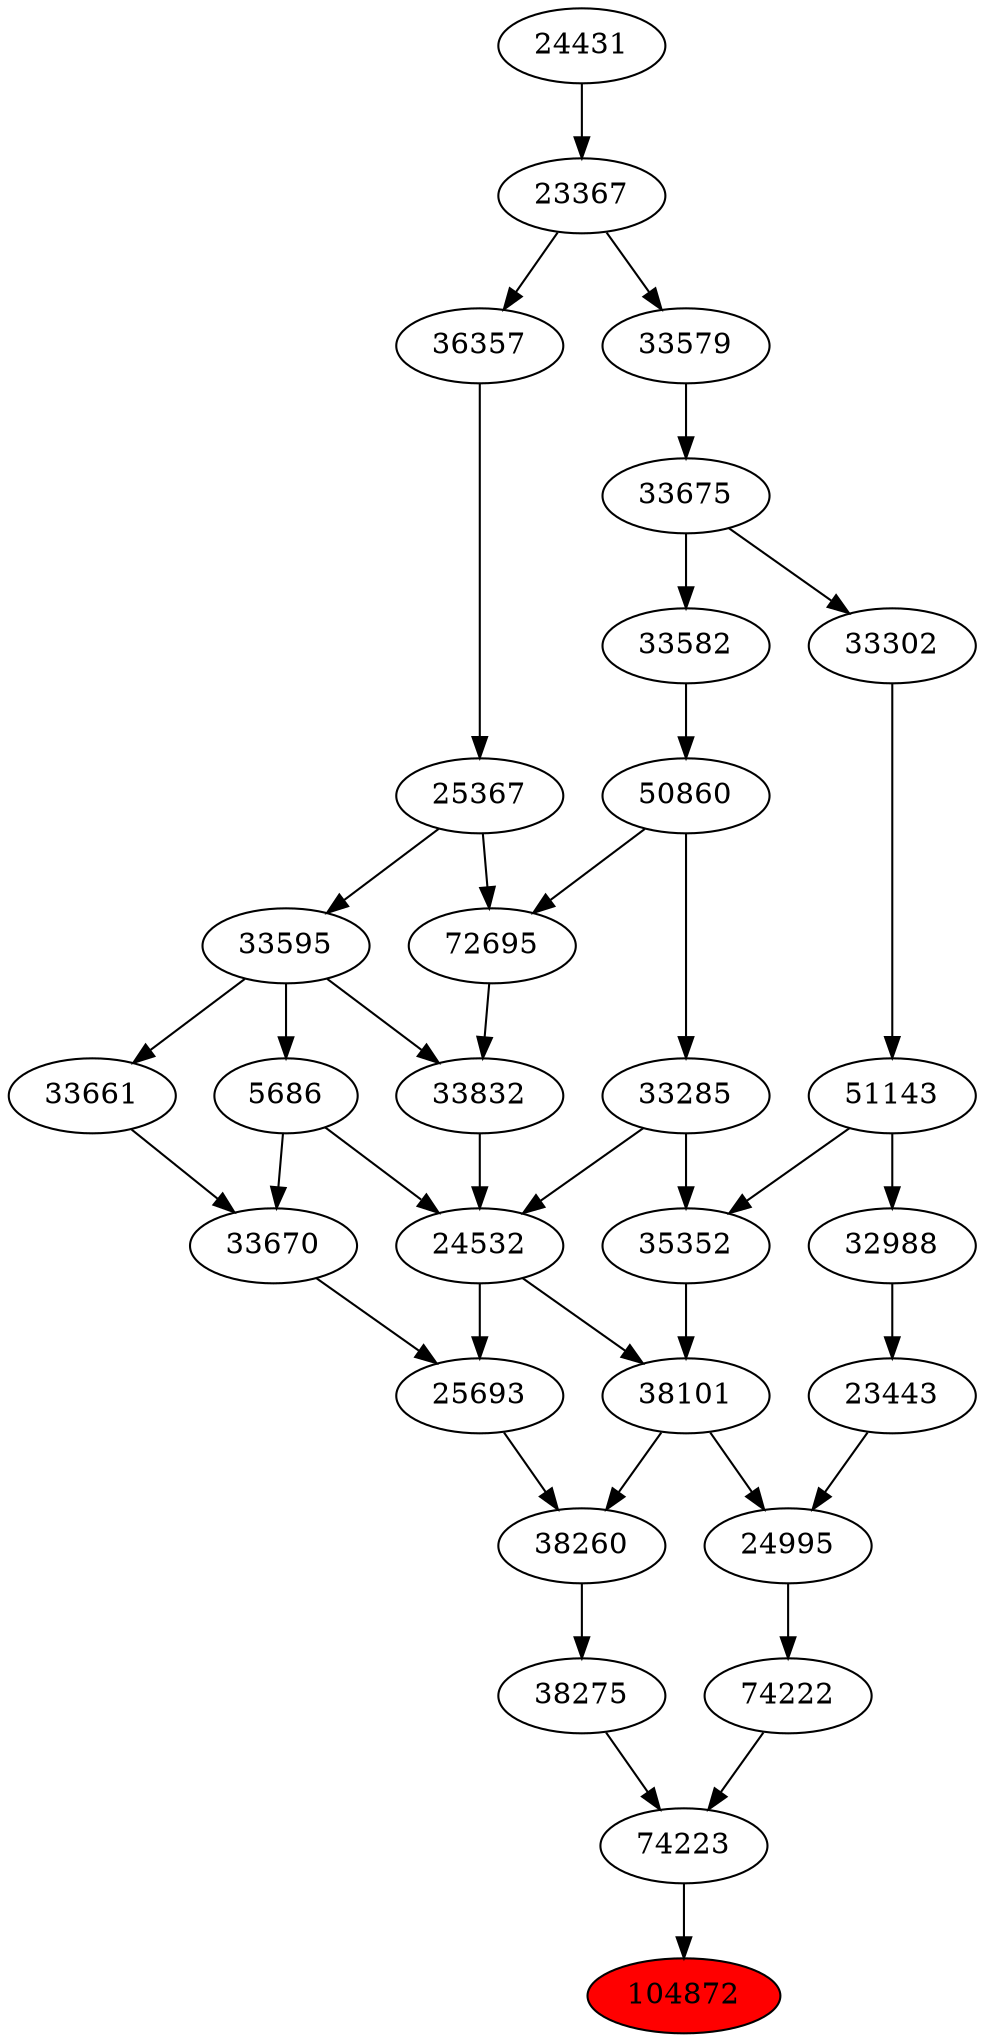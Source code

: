 strict digraph{ 
104872 [label="104872" fillcolor=red style=filled]
74223 -> 104872
74223 [label="74223"]
38275 -> 74223
74222 -> 74223
38275 [label="38275"]
38260 -> 38275
74222 [label="74222"]
24995 -> 74222
38260 [label="38260"]
38101 -> 38260
25693 -> 38260
24995 [label="24995"]
23443 -> 24995
38101 -> 24995
38101 [label="38101"]
24532 -> 38101
35352 -> 38101
25693 [label="25693"]
24532 -> 25693
33670 -> 25693
23443 [label="23443"]
32988 -> 23443
24532 [label="24532"]
33285 -> 24532
5686 -> 24532
33832 -> 24532
35352 [label="35352"]
33285 -> 35352
51143 -> 35352
33670 [label="33670"]
5686 -> 33670
33661 -> 33670
32988 [label="32988"]
51143 -> 32988
33285 [label="33285"]
50860 -> 33285
5686 [label="5686"]
33595 -> 5686
33832 [label="33832"]
72695 -> 33832
33595 -> 33832
51143 [label="51143"]
33302 -> 51143
33661 [label="33661"]
33595 -> 33661
50860 [label="50860"]
33582 -> 50860
33595 [label="33595"]
25367 -> 33595
72695 [label="72695"]
50860 -> 72695
25367 -> 72695
33302 [label="33302"]
33675 -> 33302
33582 [label="33582"]
33675 -> 33582
25367 [label="25367"]
36357 -> 25367
33675 [label="33675"]
33579 -> 33675
36357 [label="36357"]
23367 -> 36357
33579 [label="33579"]
23367 -> 33579
23367 [label="23367"]
24431 -> 23367
24431 [label="24431"]
}